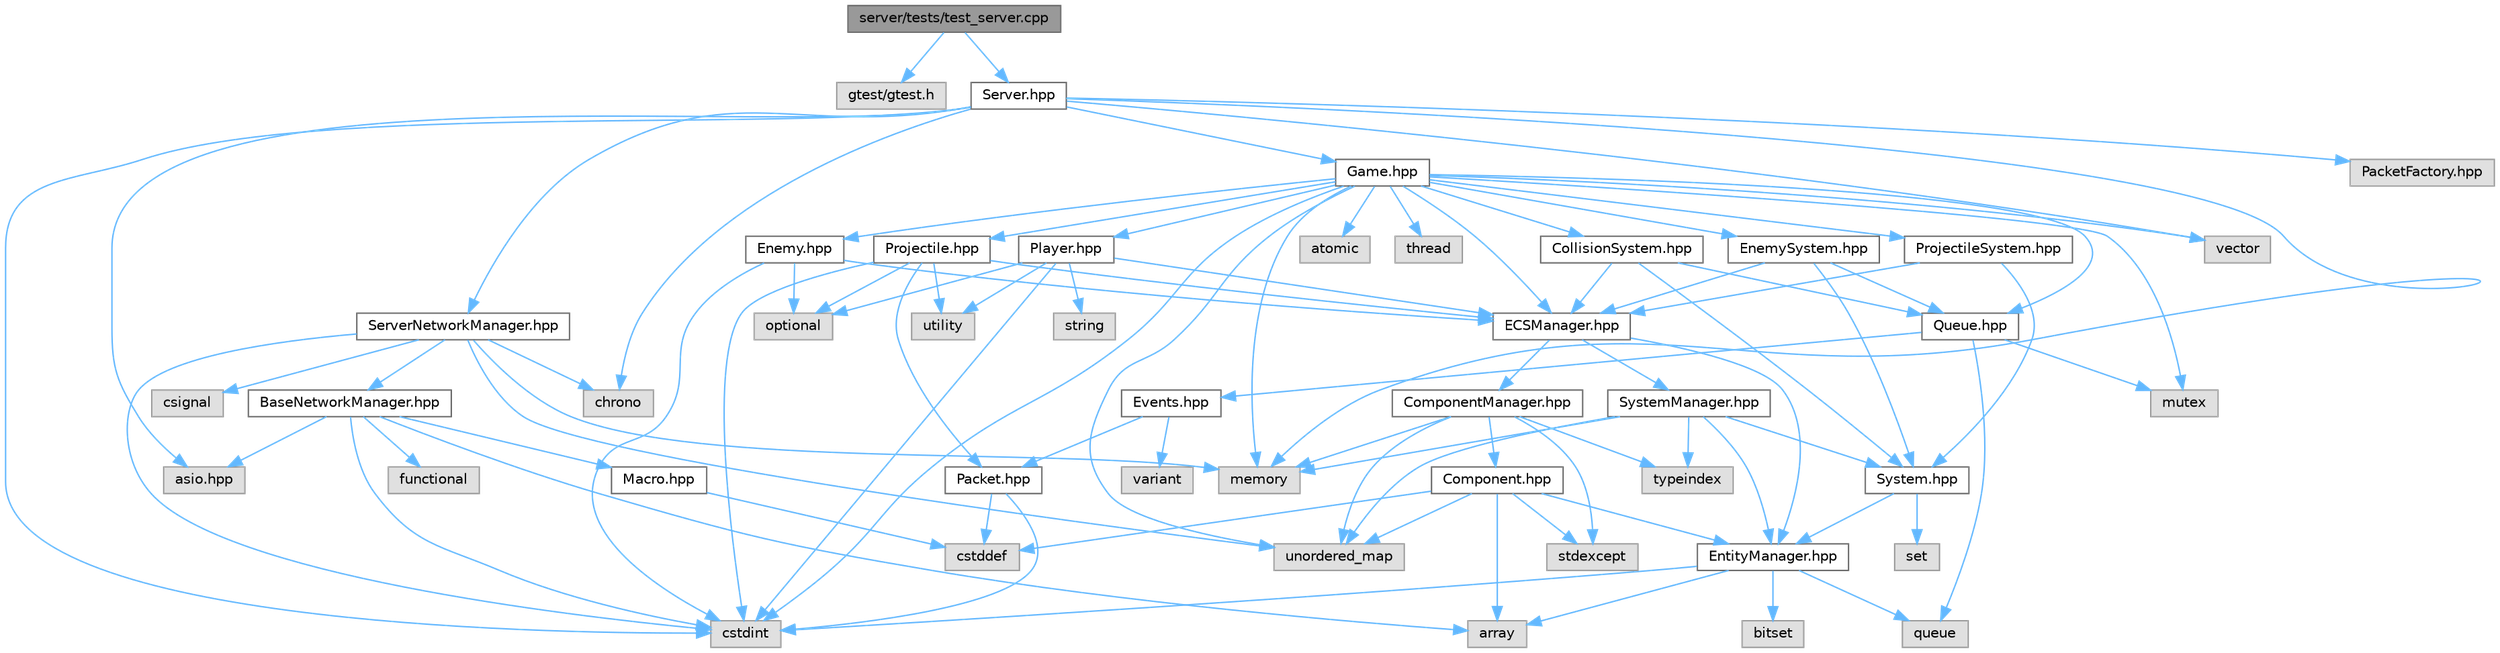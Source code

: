 digraph "server/tests/test_server.cpp"
{
 // LATEX_PDF_SIZE
  bgcolor="transparent";
  edge [fontname=Helvetica,fontsize=10,labelfontname=Helvetica,labelfontsize=10];
  node [fontname=Helvetica,fontsize=10,shape=box,height=0.2,width=0.4];
  Node1 [id="Node000001",label="server/tests/test_server.cpp",height=0.2,width=0.4,color="gray40", fillcolor="grey60", style="filled", fontcolor="black",tooltip=" "];
  Node1 -> Node2 [id="edge90_Node000001_Node000002",color="steelblue1",style="solid",tooltip=" "];
  Node2 [id="Node000002",label="gtest/gtest.h",height=0.2,width=0.4,color="grey60", fillcolor="#E0E0E0", style="filled",tooltip=" "];
  Node1 -> Node3 [id="edge91_Node000001_Node000003",color="steelblue1",style="solid",tooltip=" "];
  Node3 [id="Node000003",label="Server.hpp",height=0.2,width=0.4,color="grey40", fillcolor="white", style="filled",URL="$_server_8hpp.html",tooltip=" "];
  Node3 -> Node4 [id="edge92_Node000003_Node000004",color="steelblue1",style="solid",tooltip=" "];
  Node4 [id="Node000004",label="asio.hpp",height=0.2,width=0.4,color="grey60", fillcolor="#E0E0E0", style="filled",tooltip=" "];
  Node3 -> Node5 [id="edge93_Node000003_Node000005",color="steelblue1",style="solid",tooltip=" "];
  Node5 [id="Node000005",label="chrono",height=0.2,width=0.4,color="grey60", fillcolor="#E0E0E0", style="filled",tooltip=" "];
  Node3 -> Node6 [id="edge94_Node000003_Node000006",color="steelblue1",style="solid",tooltip=" "];
  Node6 [id="Node000006",label="cstdint",height=0.2,width=0.4,color="grey60", fillcolor="#E0E0E0", style="filled",tooltip=" "];
  Node3 -> Node7 [id="edge95_Node000003_Node000007",color="steelblue1",style="solid",tooltip=" "];
  Node7 [id="Node000007",label="memory",height=0.2,width=0.4,color="grey60", fillcolor="#E0E0E0", style="filled",tooltip=" "];
  Node3 -> Node8 [id="edge96_Node000003_Node000008",color="steelblue1",style="solid",tooltip=" "];
  Node8 [id="Node000008",label="vector",height=0.2,width=0.4,color="grey60", fillcolor="#E0E0E0", style="filled",tooltip=" "];
  Node3 -> Node9 [id="edge97_Node000003_Node000009",color="steelblue1",style="solid",tooltip=" "];
  Node9 [id="Node000009",label="Game.hpp",height=0.2,width=0.4,color="grey40", fillcolor="white", style="filled",URL="$_game_8hpp.html",tooltip=" "];
  Node9 -> Node10 [id="edge98_Node000009_Node000010",color="steelblue1",style="solid",tooltip=" "];
  Node10 [id="Node000010",label="atomic",height=0.2,width=0.4,color="grey60", fillcolor="#E0E0E0", style="filled",tooltip=" "];
  Node9 -> Node6 [id="edge99_Node000009_Node000006",color="steelblue1",style="solid",tooltip=" "];
  Node9 -> Node7 [id="edge100_Node000009_Node000007",color="steelblue1",style="solid",tooltip=" "];
  Node9 -> Node11 [id="edge101_Node000009_Node000011",color="steelblue1",style="solid",tooltip=" "];
  Node11 [id="Node000011",label="mutex",height=0.2,width=0.4,color="grey60", fillcolor="#E0E0E0", style="filled",tooltip=" "];
  Node9 -> Node12 [id="edge102_Node000009_Node000012",color="steelblue1",style="solid",tooltip=" "];
  Node12 [id="Node000012",label="thread",height=0.2,width=0.4,color="grey60", fillcolor="#E0E0E0", style="filled",tooltip=" "];
  Node9 -> Node13 [id="edge103_Node000009_Node000013",color="steelblue1",style="solid",tooltip=" "];
  Node13 [id="Node000013",label="unordered_map",height=0.2,width=0.4,color="grey60", fillcolor="#E0E0E0", style="filled",tooltip=" "];
  Node9 -> Node8 [id="edge104_Node000009_Node000008",color="steelblue1",style="solid",tooltip=" "];
  Node9 -> Node14 [id="edge105_Node000009_Node000014",color="steelblue1",style="solid",tooltip=" "];
  Node14 [id="Node000014",label="CollisionSystem.hpp",height=0.2,width=0.4,color="grey40", fillcolor="white", style="filled",URL="$_collision_system_8hpp.html",tooltip=" "];
  Node14 -> Node15 [id="edge106_Node000014_Node000015",color="steelblue1",style="solid",tooltip=" "];
  Node15 [id="Node000015",label="ECSManager.hpp",height=0.2,width=0.4,color="grey40", fillcolor="white", style="filled",URL="$_e_c_s_manager_8hpp.html",tooltip=" "];
  Node15 -> Node16 [id="edge107_Node000015_Node000016",color="steelblue1",style="solid",tooltip=" "];
  Node16 [id="Node000016",label="EntityManager.hpp",height=0.2,width=0.4,color="grey40", fillcolor="white", style="filled",URL="$_entity_manager_8hpp.html",tooltip=" "];
  Node16 -> Node6 [id="edge108_Node000016_Node000006",color="steelblue1",style="solid",tooltip=" "];
  Node16 -> Node17 [id="edge109_Node000016_Node000017",color="steelblue1",style="solid",tooltip=" "];
  Node17 [id="Node000017",label="bitset",height=0.2,width=0.4,color="grey60", fillcolor="#E0E0E0", style="filled",tooltip=" "];
  Node16 -> Node18 [id="edge110_Node000016_Node000018",color="steelblue1",style="solid",tooltip=" "];
  Node18 [id="Node000018",label="queue",height=0.2,width=0.4,color="grey60", fillcolor="#E0E0E0", style="filled",tooltip=" "];
  Node16 -> Node19 [id="edge111_Node000016_Node000019",color="steelblue1",style="solid",tooltip=" "];
  Node19 [id="Node000019",label="array",height=0.2,width=0.4,color="grey60", fillcolor="#E0E0E0", style="filled",tooltip=" "];
  Node15 -> Node20 [id="edge112_Node000015_Node000020",color="steelblue1",style="solid",tooltip=" "];
  Node20 [id="Node000020",label="ComponentManager.hpp",height=0.2,width=0.4,color="grey40", fillcolor="white", style="filled",URL="$_component_manager_8hpp.html",tooltip=" "];
  Node20 -> Node7 [id="edge113_Node000020_Node000007",color="steelblue1",style="solid",tooltip=" "];
  Node20 -> Node21 [id="edge114_Node000020_Node000021",color="steelblue1",style="solid",tooltip=" "];
  Node21 [id="Node000021",label="stdexcept",height=0.2,width=0.4,color="grey60", fillcolor="#E0E0E0", style="filled",tooltip=" "];
  Node20 -> Node22 [id="edge115_Node000020_Node000022",color="steelblue1",style="solid",tooltip=" "];
  Node22 [id="Node000022",label="typeindex",height=0.2,width=0.4,color="grey60", fillcolor="#E0E0E0", style="filled",tooltip=" "];
  Node20 -> Node13 [id="edge116_Node000020_Node000013",color="steelblue1",style="solid",tooltip=" "];
  Node20 -> Node23 [id="edge117_Node000020_Node000023",color="steelblue1",style="solid",tooltip=" "];
  Node23 [id="Node000023",label="Component.hpp",height=0.2,width=0.4,color="grey40", fillcolor="white", style="filled",URL="$_component_8hpp.html",tooltip=" "];
  Node23 -> Node19 [id="edge118_Node000023_Node000019",color="steelblue1",style="solid",tooltip=" "];
  Node23 -> Node24 [id="edge119_Node000023_Node000024",color="steelblue1",style="solid",tooltip=" "];
  Node24 [id="Node000024",label="cstddef",height=0.2,width=0.4,color="grey60", fillcolor="#E0E0E0", style="filled",tooltip=" "];
  Node23 -> Node13 [id="edge120_Node000023_Node000013",color="steelblue1",style="solid",tooltip=" "];
  Node23 -> Node16 [id="edge121_Node000023_Node000016",color="steelblue1",style="solid",tooltip=" "];
  Node23 -> Node21 [id="edge122_Node000023_Node000021",color="steelblue1",style="solid",tooltip=" "];
  Node15 -> Node25 [id="edge123_Node000015_Node000025",color="steelblue1",style="solid",tooltip=" "];
  Node25 [id="Node000025",label="SystemManager.hpp",height=0.2,width=0.4,color="grey40", fillcolor="white", style="filled",URL="$_system_manager_8hpp.html",tooltip=" "];
  Node25 -> Node16 [id="edge124_Node000025_Node000016",color="steelblue1",style="solid",tooltip=" "];
  Node25 -> Node26 [id="edge125_Node000025_Node000026",color="steelblue1",style="solid",tooltip=" "];
  Node26 [id="Node000026",label="System.hpp",height=0.2,width=0.4,color="grey40", fillcolor="white", style="filled",URL="$_system_8hpp.html",tooltip=" "];
  Node26 -> Node27 [id="edge126_Node000026_Node000027",color="steelblue1",style="solid",tooltip=" "];
  Node27 [id="Node000027",label="set",height=0.2,width=0.4,color="grey60", fillcolor="#E0E0E0", style="filled",tooltip=" "];
  Node26 -> Node16 [id="edge127_Node000026_Node000016",color="steelblue1",style="solid",tooltip=" "];
  Node25 -> Node22 [id="edge128_Node000025_Node000022",color="steelblue1",style="solid",tooltip=" "];
  Node25 -> Node13 [id="edge129_Node000025_Node000013",color="steelblue1",style="solid",tooltip=" "];
  Node25 -> Node7 [id="edge130_Node000025_Node000007",color="steelblue1",style="solid",tooltip=" "];
  Node14 -> Node28 [id="edge131_Node000014_Node000028",color="steelblue1",style="solid",tooltip=" "];
  Node28 [id="Node000028",label="Queue.hpp",height=0.2,width=0.4,color="grey40", fillcolor="white", style="filled",URL="$_queue_8hpp.html",tooltip=" "];
  Node28 -> Node11 [id="edge132_Node000028_Node000011",color="steelblue1",style="solid",tooltip=" "];
  Node28 -> Node18 [id="edge133_Node000028_Node000018",color="steelblue1",style="solid",tooltip=" "];
  Node28 -> Node29 [id="edge134_Node000028_Node000029",color="steelblue1",style="solid",tooltip=" "];
  Node29 [id="Node000029",label="Events.hpp",height=0.2,width=0.4,color="grey40", fillcolor="white", style="filled",URL="$_events_8hpp.html",tooltip=" "];
  Node29 -> Node30 [id="edge135_Node000029_Node000030",color="steelblue1",style="solid",tooltip=" "];
  Node30 [id="Node000030",label="variant",height=0.2,width=0.4,color="grey60", fillcolor="#E0E0E0", style="filled",tooltip=" "];
  Node29 -> Node31 [id="edge136_Node000029_Node000031",color="steelblue1",style="solid",tooltip=" "];
  Node31 [id="Node000031",label="Packet.hpp",height=0.2,width=0.4,color="grey40", fillcolor="white", style="filled",URL="$_packet_8hpp.html",tooltip=" "];
  Node31 -> Node24 [id="edge137_Node000031_Node000024",color="steelblue1",style="solid",tooltip=" "];
  Node31 -> Node6 [id="edge138_Node000031_Node000006",color="steelblue1",style="solid",tooltip=" "];
  Node14 -> Node26 [id="edge139_Node000014_Node000026",color="steelblue1",style="solid",tooltip=" "];
  Node9 -> Node15 [id="edge140_Node000009_Node000015",color="steelblue1",style="solid",tooltip=" "];
  Node9 -> Node32 [id="edge141_Node000009_Node000032",color="steelblue1",style="solid",tooltip=" "];
  Node32 [id="Node000032",label="Enemy.hpp",height=0.2,width=0.4,color="grey40", fillcolor="white", style="filled",URL="$_enemy_8hpp.html",tooltip=" "];
  Node32 -> Node6 [id="edge142_Node000032_Node000006",color="steelblue1",style="solid",tooltip=" "];
  Node32 -> Node33 [id="edge143_Node000032_Node000033",color="steelblue1",style="solid",tooltip=" "];
  Node33 [id="Node000033",label="optional",height=0.2,width=0.4,color="grey60", fillcolor="#E0E0E0", style="filled",tooltip=" "];
  Node32 -> Node15 [id="edge144_Node000032_Node000015",color="steelblue1",style="solid",tooltip=" "];
  Node9 -> Node34 [id="edge145_Node000009_Node000034",color="steelblue1",style="solid",tooltip=" "];
  Node34 [id="Node000034",label="EnemySystem.hpp",height=0.2,width=0.4,color="grey40", fillcolor="white", style="filled",URL="$_enemy_system_8hpp.html",tooltip=" "];
  Node34 -> Node15 [id="edge146_Node000034_Node000015",color="steelblue1",style="solid",tooltip=" "];
  Node34 -> Node28 [id="edge147_Node000034_Node000028",color="steelblue1",style="solid",tooltip=" "];
  Node34 -> Node26 [id="edge148_Node000034_Node000026",color="steelblue1",style="solid",tooltip=" "];
  Node9 -> Node35 [id="edge149_Node000009_Node000035",color="steelblue1",style="solid",tooltip=" "];
  Node35 [id="Node000035",label="Player.hpp",height=0.2,width=0.4,color="grey40", fillcolor="white", style="filled",URL="$_player_8hpp.html",tooltip=" "];
  Node35 -> Node6 [id="edge150_Node000035_Node000006",color="steelblue1",style="solid",tooltip=" "];
  Node35 -> Node33 [id="edge151_Node000035_Node000033",color="steelblue1",style="solid",tooltip=" "];
  Node35 -> Node36 [id="edge152_Node000035_Node000036",color="steelblue1",style="solid",tooltip=" "];
  Node36 [id="Node000036",label="string",height=0.2,width=0.4,color="grey60", fillcolor="#E0E0E0", style="filled",tooltip=" "];
  Node35 -> Node37 [id="edge153_Node000035_Node000037",color="steelblue1",style="solid",tooltip=" "];
  Node37 [id="Node000037",label="utility",height=0.2,width=0.4,color="grey60", fillcolor="#E0E0E0", style="filled",tooltip=" "];
  Node35 -> Node15 [id="edge154_Node000035_Node000015",color="steelblue1",style="solid",tooltip=" "];
  Node9 -> Node38 [id="edge155_Node000009_Node000038",color="steelblue1",style="solid",tooltip=" "];
  Node38 [id="Node000038",label="Projectile.hpp",height=0.2,width=0.4,color="grey40", fillcolor="white", style="filled",URL="$_projectile_8hpp.html",tooltip=" "];
  Node38 -> Node6 [id="edge156_Node000038_Node000006",color="steelblue1",style="solid",tooltip=" "];
  Node38 -> Node33 [id="edge157_Node000038_Node000033",color="steelblue1",style="solid",tooltip=" "];
  Node38 -> Node37 [id="edge158_Node000038_Node000037",color="steelblue1",style="solid",tooltip=" "];
  Node38 -> Node15 [id="edge159_Node000038_Node000015",color="steelblue1",style="solid",tooltip=" "];
  Node38 -> Node31 [id="edge160_Node000038_Node000031",color="steelblue1",style="solid",tooltip=" "];
  Node9 -> Node39 [id="edge161_Node000009_Node000039",color="steelblue1",style="solid",tooltip=" "];
  Node39 [id="Node000039",label="ProjectileSystem.hpp",height=0.2,width=0.4,color="grey40", fillcolor="white", style="filled",URL="$_projectile_system_8hpp.html",tooltip=" "];
  Node39 -> Node15 [id="edge162_Node000039_Node000015",color="steelblue1",style="solid",tooltip=" "];
  Node39 -> Node26 [id="edge163_Node000039_Node000026",color="steelblue1",style="solid",tooltip=" "];
  Node9 -> Node28 [id="edge164_Node000009_Node000028",color="steelblue1",style="solid",tooltip=" "];
  Node3 -> Node40 [id="edge165_Node000003_Node000040",color="steelblue1",style="solid",tooltip=" "];
  Node40 [id="Node000040",label="PacketFactory.hpp",height=0.2,width=0.4,color="grey60", fillcolor="#E0E0E0", style="filled",tooltip=" "];
  Node3 -> Node41 [id="edge166_Node000003_Node000041",color="steelblue1",style="solid",tooltip=" "];
  Node41 [id="Node000041",label="ServerNetworkManager.hpp",height=0.2,width=0.4,color="grey40", fillcolor="white", style="filled",URL="$_server_network_manager_8hpp.html",tooltip=" "];
  Node41 -> Node5 [id="edge167_Node000041_Node000005",color="steelblue1",style="solid",tooltip=" "];
  Node41 -> Node42 [id="edge168_Node000041_Node000042",color="steelblue1",style="solid",tooltip=" "];
  Node42 [id="Node000042",label="csignal",height=0.2,width=0.4,color="grey60", fillcolor="#E0E0E0", style="filled",tooltip=" "];
  Node41 -> Node6 [id="edge169_Node000041_Node000006",color="steelblue1",style="solid",tooltip=" "];
  Node41 -> Node7 [id="edge170_Node000041_Node000007",color="steelblue1",style="solid",tooltip=" "];
  Node41 -> Node13 [id="edge171_Node000041_Node000013",color="steelblue1",style="solid",tooltip=" "];
  Node41 -> Node43 [id="edge172_Node000041_Node000043",color="steelblue1",style="solid",tooltip=" "];
  Node43 [id="Node000043",label="BaseNetworkManager.hpp",height=0.2,width=0.4,color="grey40", fillcolor="white", style="filled",URL="$_base_network_manager_8hpp.html",tooltip=" "];
  Node43 -> Node4 [id="edge173_Node000043_Node000004",color="steelblue1",style="solid",tooltip=" "];
  Node43 -> Node19 [id="edge174_Node000043_Node000019",color="steelblue1",style="solid",tooltip=" "];
  Node43 -> Node44 [id="edge175_Node000043_Node000044",color="steelblue1",style="solid",tooltip=" "];
  Node44 [id="Node000044",label="functional",height=0.2,width=0.4,color="grey60", fillcolor="#E0E0E0", style="filled",tooltip=" "];
  Node43 -> Node6 [id="edge176_Node000043_Node000006",color="steelblue1",style="solid",tooltip=" "];
  Node43 -> Node45 [id="edge177_Node000043_Node000045",color="steelblue1",style="solid",tooltip=" "];
  Node45 [id="Node000045",label="Macro.hpp",height=0.2,width=0.4,color="grey40", fillcolor="white", style="filled",URL="$_macro_8hpp.html",tooltip=" "];
  Node45 -> Node24 [id="edge178_Node000045_Node000024",color="steelblue1",style="solid",tooltip=" "];
}
